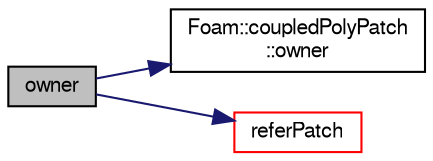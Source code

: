 digraph "owner"
{
  bgcolor="transparent";
  edge [fontname="FreeSans",fontsize="10",labelfontname="FreeSans",labelfontsize="10"];
  node [fontname="FreeSans",fontsize="10",shape=record];
  rankdir="LR";
  Node802 [label="owner",height=0.2,width=0.4,color="black", fillcolor="grey75", style="filled", fontcolor="black"];
  Node802 -> Node803 [color="midnightblue",fontsize="10",style="solid",fontname="FreeSans"];
  Node803 [label="Foam::coupledPolyPatch\l::owner",height=0.2,width=0.4,color="black",URL="$a27426.html#a84c9f008a105c7a1bc933fe760d4199b",tooltip="Does this side own the patch ? "];
  Node802 -> Node804 [color="midnightblue",fontsize="10",style="solid",fontname="FreeSans"];
  Node804 [label="referPatch",height=0.2,width=0.4,color="red",URL="$a27458.html#aca51647def8ec2c3e05940f722e1dc6e"];
}
